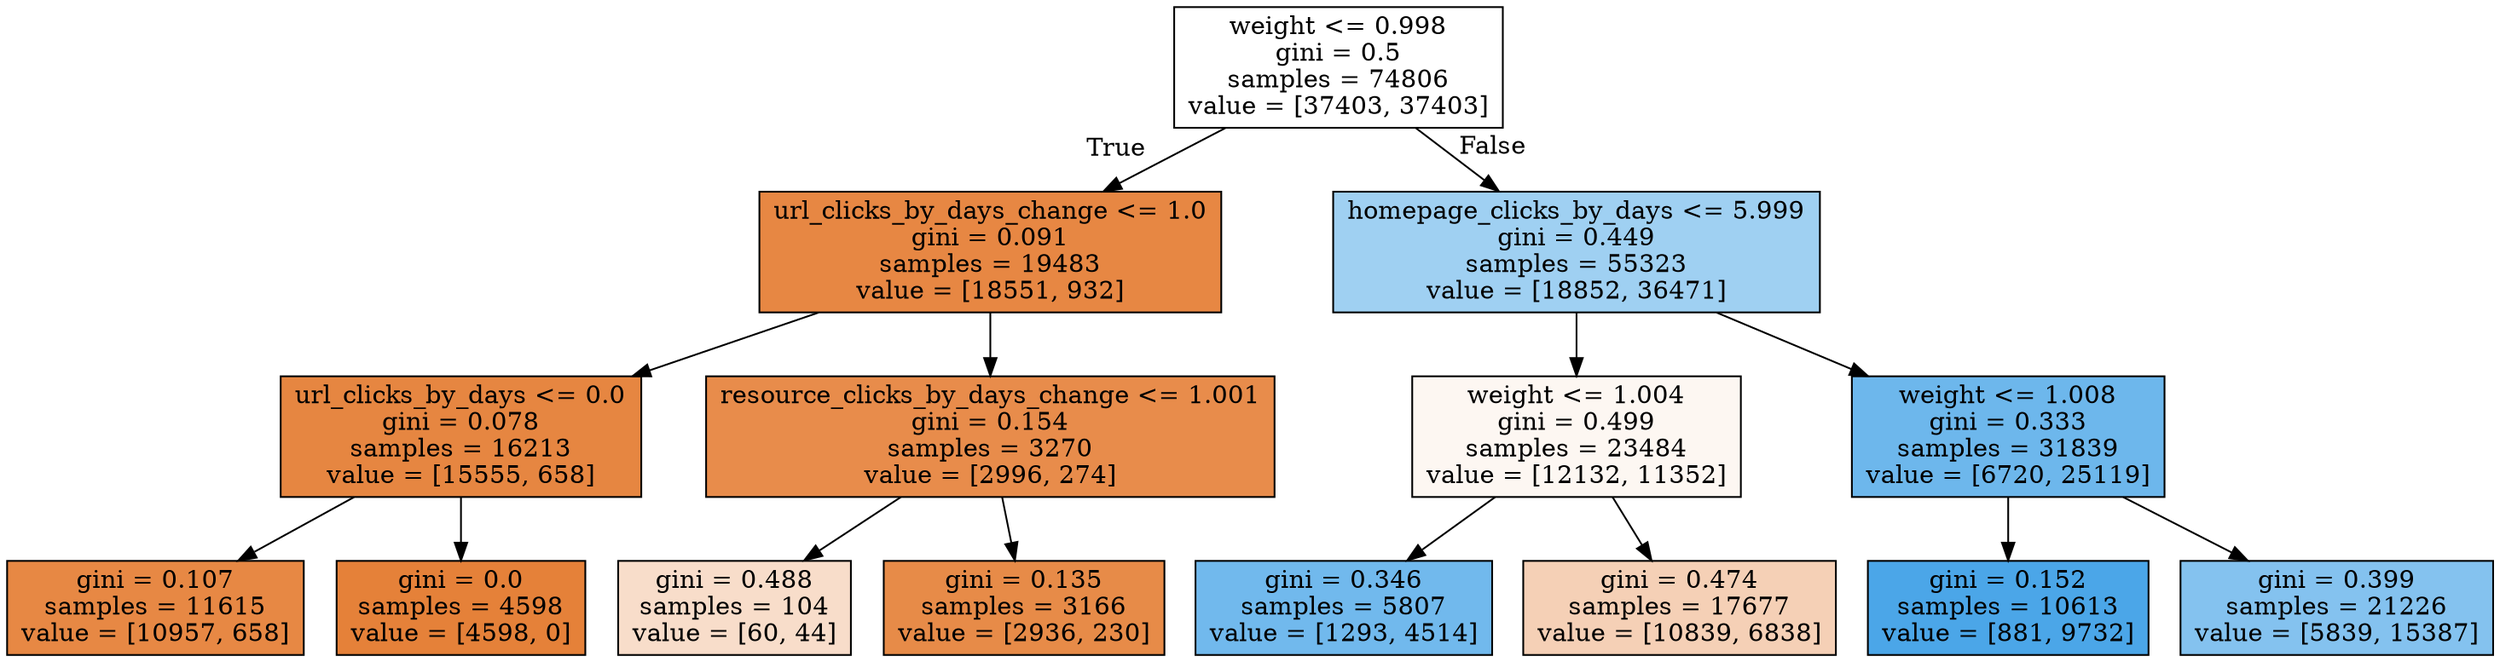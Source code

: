 digraph Tree {
node [shape=box, style="filled", color="black"] ;
0 [label="weight <= 0.998\ngini = 0.5\nsamples = 74806\nvalue = [37403, 37403]", fillcolor="#e5813900"] ;
1 [label="url_clicks_by_days_change <= 1.0\ngini = 0.091\nsamples = 19483\nvalue = [18551, 932]", fillcolor="#e58139f2"] ;
0 -> 1 [labeldistance=2.5, labelangle=45, headlabel="True"] ;
2 [label="url_clicks_by_days <= 0.0\ngini = 0.078\nsamples = 16213\nvalue = [15555, 658]", fillcolor="#e58139f4"] ;
1 -> 2 ;
3 [label="gini = 0.107\nsamples = 11615\nvalue = [10957, 658]", fillcolor="#e58139f0"] ;
2 -> 3 ;
4 [label="gini = 0.0\nsamples = 4598\nvalue = [4598, 0]", fillcolor="#e58139ff"] ;
2 -> 4 ;
5 [label="resource_clicks_by_days_change <= 1.001\ngini = 0.154\nsamples = 3270\nvalue = [2996, 274]", fillcolor="#e58139e8"] ;
1 -> 5 ;
6 [label="gini = 0.488\nsamples = 104\nvalue = [60, 44]", fillcolor="#e5813944"] ;
5 -> 6 ;
7 [label="gini = 0.135\nsamples = 3166\nvalue = [2936, 230]", fillcolor="#e58139eb"] ;
5 -> 7 ;
8 [label="homepage_clicks_by_days <= 5.999\ngini = 0.449\nsamples = 55323\nvalue = [18852, 36471]", fillcolor="#399de57b"] ;
0 -> 8 [labeldistance=2.5, labelangle=-45, headlabel="False"] ;
9 [label="weight <= 1.004\ngini = 0.499\nsamples = 23484\nvalue = [12132, 11352]", fillcolor="#e5813910"] ;
8 -> 9 ;
10 [label="gini = 0.346\nsamples = 5807\nvalue = [1293, 4514]", fillcolor="#399de5b6"] ;
9 -> 10 ;
11 [label="gini = 0.474\nsamples = 17677\nvalue = [10839, 6838]", fillcolor="#e581395e"] ;
9 -> 11 ;
12 [label="weight <= 1.008\ngini = 0.333\nsamples = 31839\nvalue = [6720, 25119]", fillcolor="#399de5bb"] ;
8 -> 12 ;
13 [label="gini = 0.152\nsamples = 10613\nvalue = [881, 9732]", fillcolor="#399de5e8"] ;
12 -> 13 ;
14 [label="gini = 0.399\nsamples = 21226\nvalue = [5839, 15387]", fillcolor="#399de59e"] ;
12 -> 14 ;
}